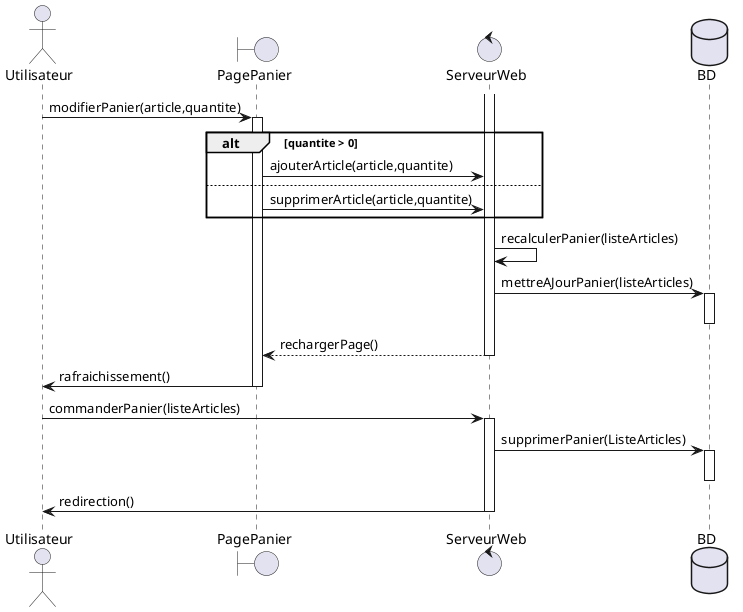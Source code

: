 @startuml
actor Utilisateur
boundary PagePanier
control ServeurWeb
database BD

Utilisateur -> PagePanier : modifierPanier(article,quantite)

activate PagePanier
alt quantite > 0
    PagePanier -> ServeurWeb : ajouterArticle(article,quantite)    
else 
    PagePanier -> ServeurWeb : supprimerArticle(article,quantite)
end
activate ServeurWeb
ServeurWeb -> ServeurWeb : recalculerPanier(listeArticles)
ServeurWeb -> BD : mettreAJourPanier(listeArticles)
activate BD
deactivate BD

ServeurWeb --> PagePanier : rechargerPage()
deactivate ServeurWeb

PagePanier -> Utilisateur : rafraichissement()
deactivate PagePanier

Utilisateur -> ServeurWeb : commanderPanier(listeArticles)
activate ServeurWeb

ServeurWeb -> BD : supprimerPanier(ListeArticles)

activate BD
deactivate BD

ServeurWeb -> Utilisateur : redirection()
deactivate ServeurWeb

@enduml